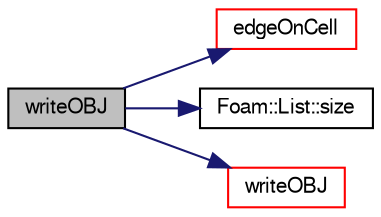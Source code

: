digraph "writeOBJ"
{
  bgcolor="transparent";
  edge [fontname="FreeSans",fontsize="10",labelfontname="FreeSans",labelfontsize="10"];
  node [fontname="FreeSans",fontsize="10",shape=record];
  rankdir="LR";
  Node489 [label="writeOBJ",height=0.2,width=0.4,color="black", fillcolor="grey75", style="filled", fontcolor="black"];
  Node489 -> Node490 [color="midnightblue",fontsize="10",style="solid",fontname="FreeSans"];
  Node490 [label="edgeOnCell",height=0.2,width=0.4,color="red",URL="$a21153.html#a2d6f6b5315a0e8b9a216372ee6f4a3f4",tooltip="Is edge used by cell. "];
  Node489 -> Node550 [color="midnightblue",fontsize="10",style="solid",fontname="FreeSans"];
  Node550 [label="Foam::List::size",height=0.2,width=0.4,color="black",URL="$a25694.html#a8a5f6fa29bd4b500caf186f60245b384",tooltip="Override size to be inconsistent with allocated storage. "];
  Node489 -> Node565 [color="midnightblue",fontsize="10",style="solid",fontname="FreeSans"];
  Node565 [label="writeOBJ",height=0.2,width=0.4,color="red",URL="$a21153.html#afd76c6ccc8ee4a5957f0232218167c17",tooltip="Write obj representation of point. "];
}

